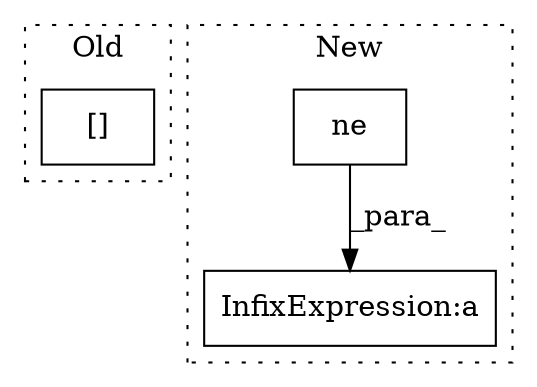 digraph G {
subgraph cluster0 {
1 [label="[]" a="2" s="4306,4319" l="12,1" shape="box"];
label = "Old";
style="dotted";
}
subgraph cluster1 {
2 [label="ne" a="32" s="4293,4297" l="3,1" shape="box"];
3 [label="InfixExpression:a" a="27" s="4353" l="3" shape="box"];
label = "New";
style="dotted";
}
2 -> 3 [label="_para_"];
}
